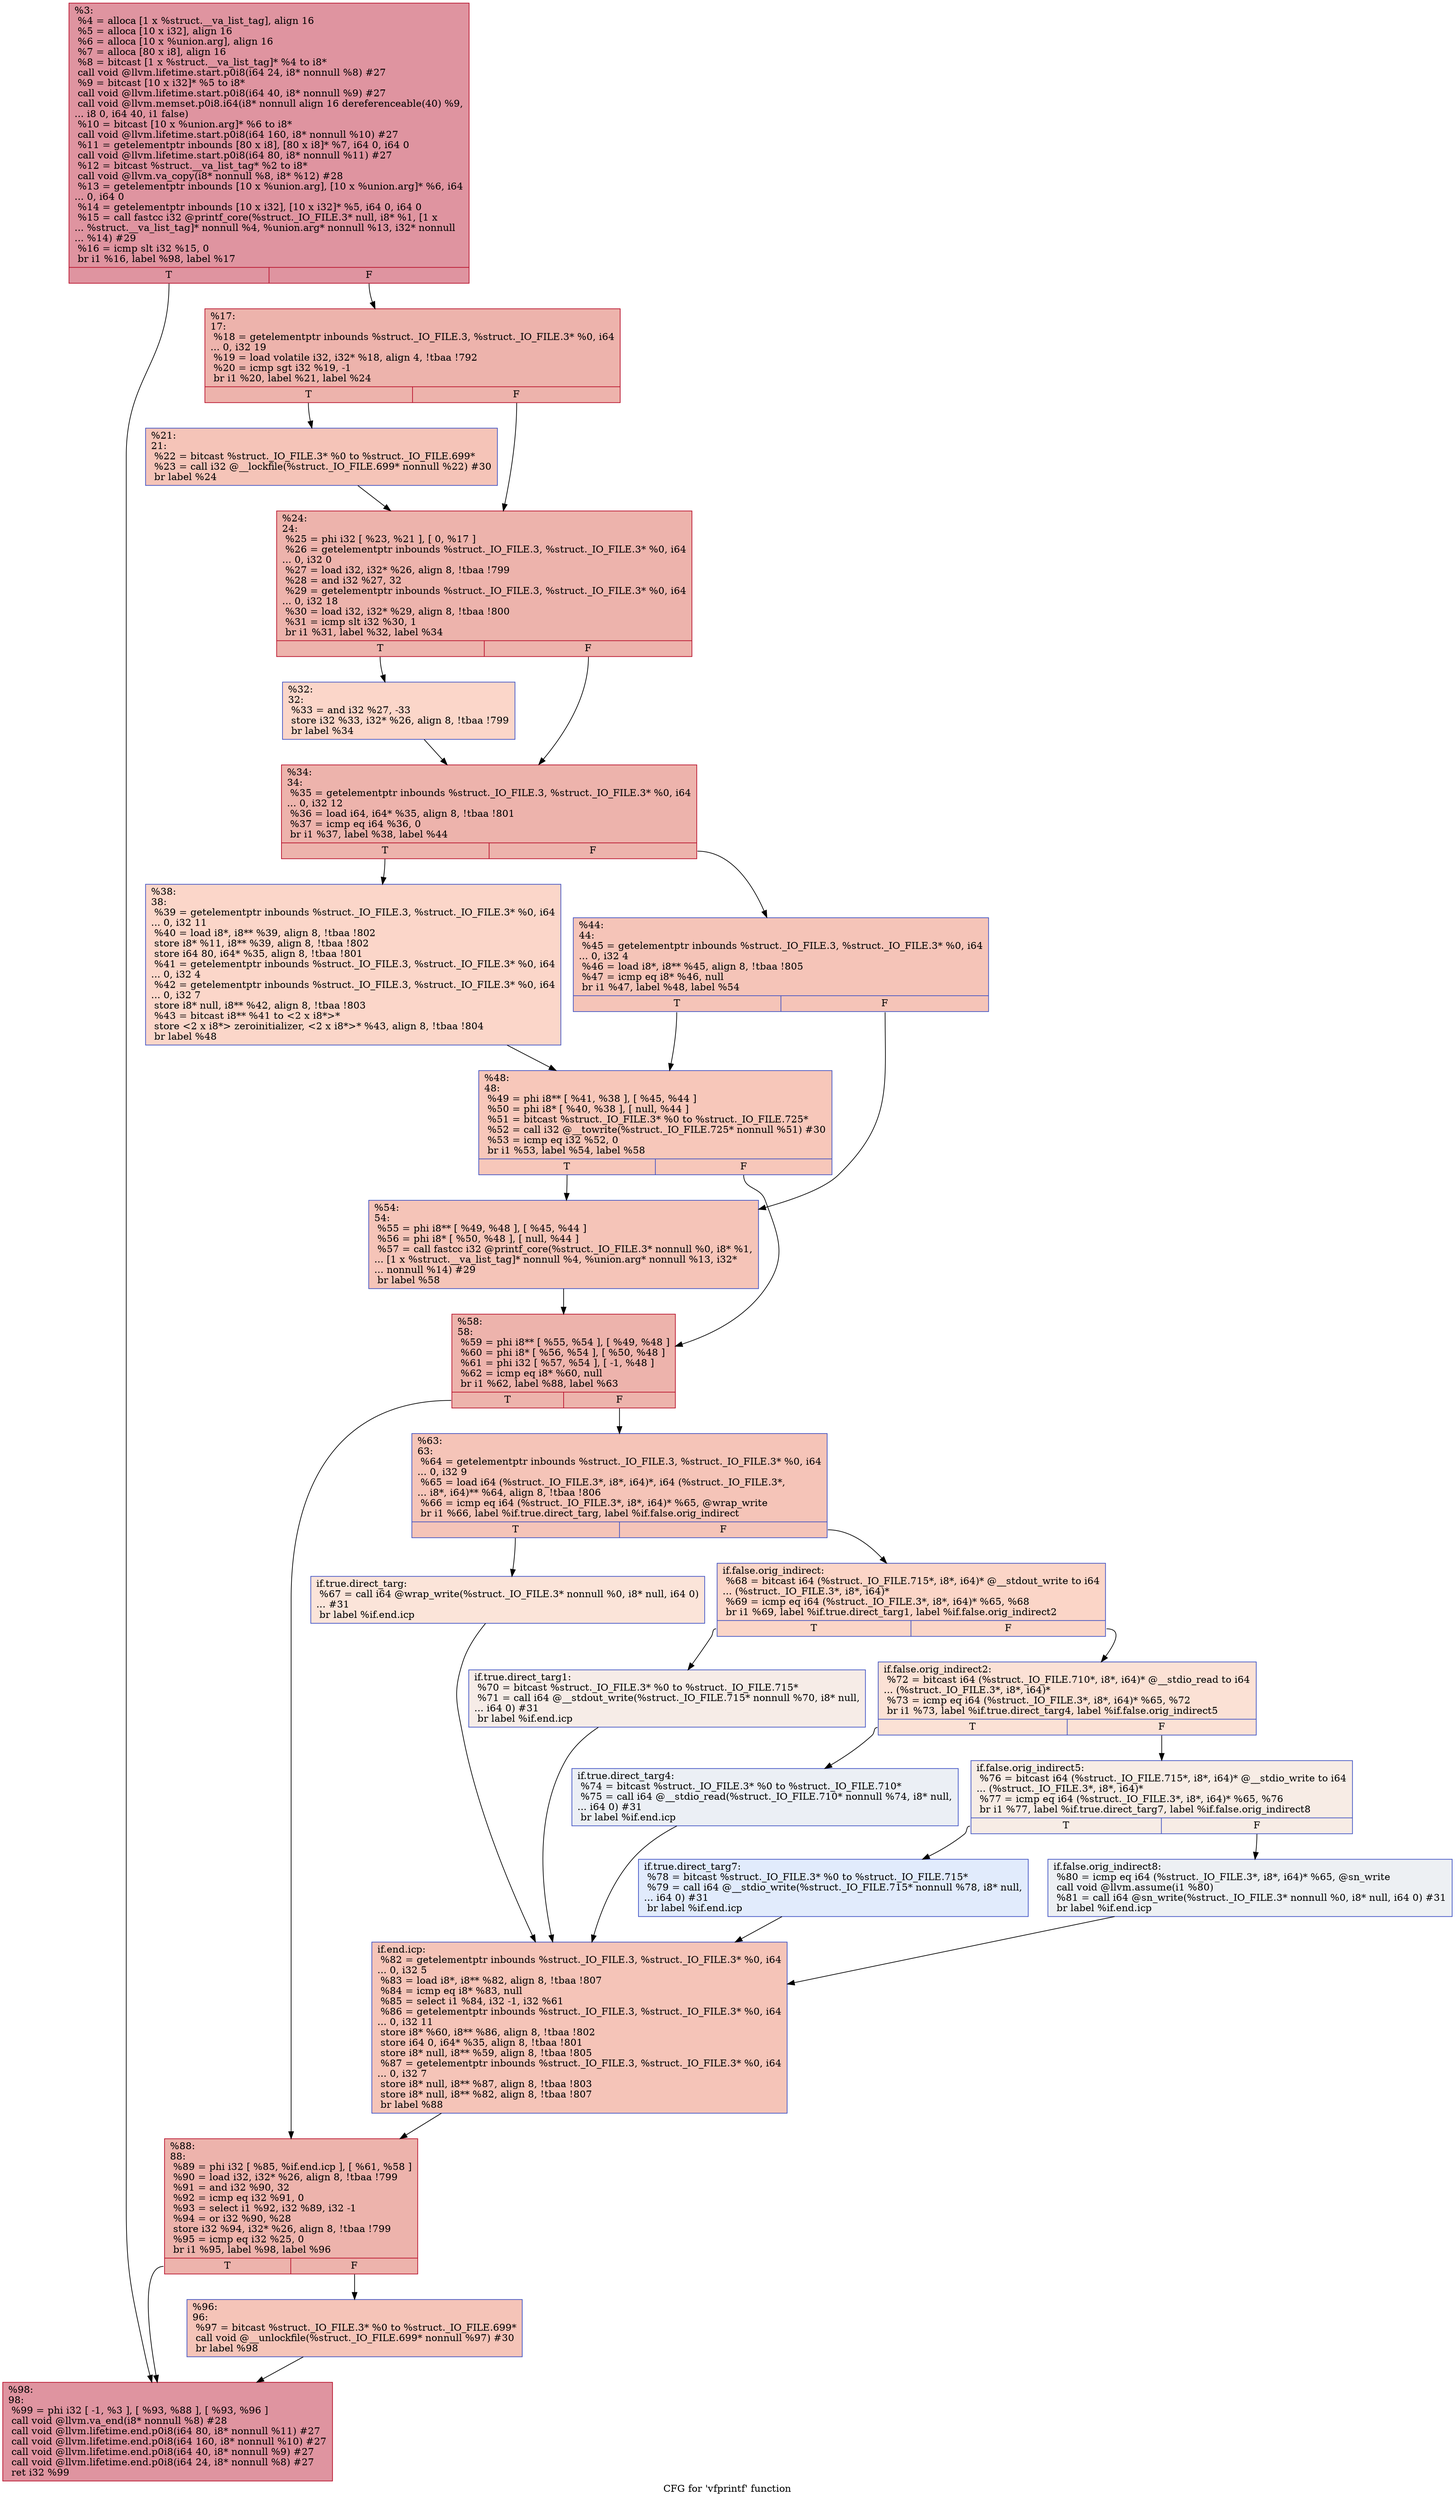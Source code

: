 digraph "CFG for 'vfprintf' function" {
	label="CFG for 'vfprintf' function";

	Node0x2477320 [shape=record,color="#b70d28ff", style=filled, fillcolor="#b70d2870",label="{%3:\l  %4 = alloca [1 x %struct.__va_list_tag], align 16\l  %5 = alloca [10 x i32], align 16\l  %6 = alloca [10 x %union.arg], align 16\l  %7 = alloca [80 x i8], align 16\l  %8 = bitcast [1 x %struct.__va_list_tag]* %4 to i8*\l  call void @llvm.lifetime.start.p0i8(i64 24, i8* nonnull %8) #27\l  %9 = bitcast [10 x i32]* %5 to i8*\l  call void @llvm.lifetime.start.p0i8(i64 40, i8* nonnull %9) #27\l  call void @llvm.memset.p0i8.i64(i8* nonnull align 16 dereferenceable(40) %9,\l... i8 0, i64 40, i1 false)\l  %10 = bitcast [10 x %union.arg]* %6 to i8*\l  call void @llvm.lifetime.start.p0i8(i64 160, i8* nonnull %10) #27\l  %11 = getelementptr inbounds [80 x i8], [80 x i8]* %7, i64 0, i64 0\l  call void @llvm.lifetime.start.p0i8(i64 80, i8* nonnull %11) #27\l  %12 = bitcast %struct.__va_list_tag* %2 to i8*\l  call void @llvm.va_copy(i8* nonnull %8, i8* %12) #28\l  %13 = getelementptr inbounds [10 x %union.arg], [10 x %union.arg]* %6, i64\l... 0, i64 0\l  %14 = getelementptr inbounds [10 x i32], [10 x i32]* %5, i64 0, i64 0\l  %15 = call fastcc i32 @printf_core(%struct._IO_FILE.3* null, i8* %1, [1 x\l... %struct.__va_list_tag]* nonnull %4, %union.arg* nonnull %13, i32* nonnull\l... %14) #29\l  %16 = icmp slt i32 %15, 0\l  br i1 %16, label %98, label %17\l|{<s0>T|<s1>F}}"];
	Node0x2477320:s0 -> Node0x2477d00;
	Node0x2477320:s1 -> Node0x2477620;
	Node0x2477620 [shape=record,color="#b70d28ff", style=filled, fillcolor="#d6524470",label="{%17:\l17:                                               \l  %18 = getelementptr inbounds %struct._IO_FILE.3, %struct._IO_FILE.3* %0, i64\l... 0, i32 19\l  %19 = load volatile i32, i32* %18, align 4, !tbaa !792\l  %20 = icmp sgt i32 %19, -1\l  br i1 %20, label %21, label %24\l|{<s0>T|<s1>F}}"];
	Node0x2477620:s0 -> Node0x2477670;
	Node0x2477620:s1 -> Node0x24776c0;
	Node0x2477670 [shape=record,color="#3d50c3ff", style=filled, fillcolor="#e97a5f70",label="{%21:\l21:                                               \l  %22 = bitcast %struct._IO_FILE.3* %0 to %struct._IO_FILE.699*\l  %23 = call i32 @__lockfile(%struct._IO_FILE.699* nonnull %22) #30\l  br label %24\l}"];
	Node0x2477670 -> Node0x24776c0;
	Node0x24776c0 [shape=record,color="#b70d28ff", style=filled, fillcolor="#d6524470",label="{%24:\l24:                                               \l  %25 = phi i32 [ %23, %21 ], [ 0, %17 ]\l  %26 = getelementptr inbounds %struct._IO_FILE.3, %struct._IO_FILE.3* %0, i64\l... 0, i32 0\l  %27 = load i32, i32* %26, align 8, !tbaa !799\l  %28 = and i32 %27, 32\l  %29 = getelementptr inbounds %struct._IO_FILE.3, %struct._IO_FILE.3* %0, i64\l... 0, i32 18\l  %30 = load i32, i32* %29, align 8, !tbaa !800\l  %31 = icmp slt i32 %30, 1\l  br i1 %31, label %32, label %34\l|{<s0>T|<s1>F}}"];
	Node0x24776c0:s0 -> Node0x2477710;
	Node0x24776c0:s1 -> Node0x2477760;
	Node0x2477710 [shape=record,color="#3d50c3ff", style=filled, fillcolor="#f6a38570",label="{%32:\l32:                                               \l  %33 = and i32 %27, -33\l  store i32 %33, i32* %26, align 8, !tbaa !799\l  br label %34\l}"];
	Node0x2477710 -> Node0x2477760;
	Node0x2477760 [shape=record,color="#b70d28ff", style=filled, fillcolor="#d6524470",label="{%34:\l34:                                               \l  %35 = getelementptr inbounds %struct._IO_FILE.3, %struct._IO_FILE.3* %0, i64\l... 0, i32 12\l  %36 = load i64, i64* %35, align 8, !tbaa !801\l  %37 = icmp eq i64 %36, 0\l  br i1 %37, label %38, label %44\l|{<s0>T|<s1>F}}"];
	Node0x2477760:s0 -> Node0x24777b0;
	Node0x2477760:s1 -> Node0x2477800;
	Node0x24777b0 [shape=record,color="#3d50c3ff", style=filled, fillcolor="#f6a38570",label="{%38:\l38:                                               \l  %39 = getelementptr inbounds %struct._IO_FILE.3, %struct._IO_FILE.3* %0, i64\l... 0, i32 11\l  %40 = load i8*, i8** %39, align 8, !tbaa !802\l  store i8* %11, i8** %39, align 8, !tbaa !802\l  store i64 80, i64* %35, align 8, !tbaa !801\l  %41 = getelementptr inbounds %struct._IO_FILE.3, %struct._IO_FILE.3* %0, i64\l... 0, i32 4\l  %42 = getelementptr inbounds %struct._IO_FILE.3, %struct._IO_FILE.3* %0, i64\l... 0, i32 7\l  store i8* null, i8** %42, align 8, !tbaa !803\l  %43 = bitcast i8** %41 to \<2 x i8*\>*\l  store \<2 x i8*\> zeroinitializer, \<2 x i8*\>* %43, align 8, !tbaa !804\l  br label %48\l}"];
	Node0x24777b0 -> Node0x2477850;
	Node0x2477800 [shape=record,color="#3d50c3ff", style=filled, fillcolor="#e97a5f70",label="{%44:\l44:                                               \l  %45 = getelementptr inbounds %struct._IO_FILE.3, %struct._IO_FILE.3* %0, i64\l... 0, i32 4\l  %46 = load i8*, i8** %45, align 8, !tbaa !805\l  %47 = icmp eq i8* %46, null\l  br i1 %47, label %48, label %54\l|{<s0>T|<s1>F}}"];
	Node0x2477800:s0 -> Node0x2477850;
	Node0x2477800:s1 -> Node0x24778a0;
	Node0x2477850 [shape=record,color="#3d50c3ff", style=filled, fillcolor="#ec7f6370",label="{%48:\l48:                                               \l  %49 = phi i8** [ %41, %38 ], [ %45, %44 ]\l  %50 = phi i8* [ %40, %38 ], [ null, %44 ]\l  %51 = bitcast %struct._IO_FILE.3* %0 to %struct._IO_FILE.725*\l  %52 = call i32 @__towrite(%struct._IO_FILE.725* nonnull %51) #30\l  %53 = icmp eq i32 %52, 0\l  br i1 %53, label %54, label %58\l|{<s0>T|<s1>F}}"];
	Node0x2477850:s0 -> Node0x24778a0;
	Node0x2477850:s1 -> Node0x24778f0;
	Node0x24778a0 [shape=record,color="#3d50c3ff", style=filled, fillcolor="#e97a5f70",label="{%54:\l54:                                               \l  %55 = phi i8** [ %49, %48 ], [ %45, %44 ]\l  %56 = phi i8* [ %50, %48 ], [ null, %44 ]\l  %57 = call fastcc i32 @printf_core(%struct._IO_FILE.3* nonnull %0, i8* %1,\l... [1 x %struct.__va_list_tag]* nonnull %4, %union.arg* nonnull %13, i32*\l... nonnull %14) #29\l  br label %58\l}"];
	Node0x24778a0 -> Node0x24778f0;
	Node0x24778f0 [shape=record,color="#b70d28ff", style=filled, fillcolor="#d6524470",label="{%58:\l58:                                               \l  %59 = phi i8** [ %55, %54 ], [ %49, %48 ]\l  %60 = phi i8* [ %56, %54 ], [ %50, %48 ]\l  %61 = phi i32 [ %57, %54 ], [ -1, %48 ]\l  %62 = icmp eq i8* %60, null\l  br i1 %62, label %88, label %63\l|{<s0>T|<s1>F}}"];
	Node0x24778f0:s0 -> Node0x2477c60;
	Node0x24778f0:s1 -> Node0x2477940;
	Node0x2477940 [shape=record,color="#3d50c3ff", style=filled, fillcolor="#e97a5f70",label="{%63:\l63:                                               \l  %64 = getelementptr inbounds %struct._IO_FILE.3, %struct._IO_FILE.3* %0, i64\l... 0, i32 9\l  %65 = load i64 (%struct._IO_FILE.3*, i8*, i64)*, i64 (%struct._IO_FILE.3*,\l... i8*, i64)** %64, align 8, !tbaa !806\l  %66 = icmp eq i64 (%struct._IO_FILE.3*, i8*, i64)* %65, @wrap_write\l  br i1 %66, label %if.true.direct_targ, label %if.false.orig_indirect\l|{<s0>T|<s1>F}}"];
	Node0x2477940:s0 -> Node0x2477990;
	Node0x2477940:s1 -> Node0x24779e0;
	Node0x2477990 [shape=record,color="#3d50c3ff", style=filled, fillcolor="#f5c1a970",label="{if.true.direct_targ:                              \l  %67 = call i64 @wrap_write(%struct._IO_FILE.3* nonnull %0, i8* null, i64 0)\l... #31\l  br label %if.end.icp\l}"];
	Node0x2477990 -> Node0x2477c10;
	Node0x24779e0 [shape=record,color="#3d50c3ff", style=filled, fillcolor="#f5a08170",label="{if.false.orig_indirect:                           \l  %68 = bitcast i64 (%struct._IO_FILE.715*, i8*, i64)* @__stdout_write to i64\l... (%struct._IO_FILE.3*, i8*, i64)*\l  %69 = icmp eq i64 (%struct._IO_FILE.3*, i8*, i64)* %65, %68\l  br i1 %69, label %if.true.direct_targ1, label %if.false.orig_indirect2\l|{<s0>T|<s1>F}}"];
	Node0x24779e0:s0 -> Node0x2477a30;
	Node0x24779e0:s1 -> Node0x2477a80;
	Node0x2477a30 [shape=record,color="#3d50c3ff", style=filled, fillcolor="#ead5c970",label="{if.true.direct_targ1:                             \l  %70 = bitcast %struct._IO_FILE.3* %0 to %struct._IO_FILE.715*\l  %71 = call i64 @__stdout_write(%struct._IO_FILE.715* nonnull %70, i8* null,\l... i64 0) #31\l  br label %if.end.icp\l}"];
	Node0x2477a30 -> Node0x2477c10;
	Node0x2477a80 [shape=record,color="#3d50c3ff", style=filled, fillcolor="#f7bca170",label="{if.false.orig_indirect2:                          \l  %72 = bitcast i64 (%struct._IO_FILE.710*, i8*, i64)* @__stdio_read to i64\l... (%struct._IO_FILE.3*, i8*, i64)*\l  %73 = icmp eq i64 (%struct._IO_FILE.3*, i8*, i64)* %65, %72\l  br i1 %73, label %if.true.direct_targ4, label %if.false.orig_indirect5\l|{<s0>T|<s1>F}}"];
	Node0x2477a80:s0 -> Node0x2477ad0;
	Node0x2477a80:s1 -> Node0x2477b20;
	Node0x2477ad0 [shape=record,color="#3d50c3ff", style=filled, fillcolor="#d1dae970",label="{if.true.direct_targ4:                             \l  %74 = bitcast %struct._IO_FILE.3* %0 to %struct._IO_FILE.710*\l  %75 = call i64 @__stdio_read(%struct._IO_FILE.710* nonnull %74, i8* null,\l... i64 0) #31\l  br label %if.end.icp\l}"];
	Node0x2477ad0 -> Node0x2477c10;
	Node0x2477b20 [shape=record,color="#3d50c3ff", style=filled, fillcolor="#ecd3c570",label="{if.false.orig_indirect5:                          \l  %76 = bitcast i64 (%struct._IO_FILE.715*, i8*, i64)* @__stdio_write to i64\l... (%struct._IO_FILE.3*, i8*, i64)*\l  %77 = icmp eq i64 (%struct._IO_FILE.3*, i8*, i64)* %65, %76\l  br i1 %77, label %if.true.direct_targ7, label %if.false.orig_indirect8\l|{<s0>T|<s1>F}}"];
	Node0x2477b20:s0 -> Node0x2477b70;
	Node0x2477b20:s1 -> Node0x2477bc0;
	Node0x2477b70 [shape=record,color="#3d50c3ff", style=filled, fillcolor="#bbd1f870",label="{if.true.direct_targ7:                             \l  %78 = bitcast %struct._IO_FILE.3* %0 to %struct._IO_FILE.715*\l  %79 = call i64 @__stdio_write(%struct._IO_FILE.715* nonnull %78, i8* null,\l... i64 0) #31\l  br label %if.end.icp\l}"];
	Node0x2477b70 -> Node0x2477c10;
	Node0x2477bc0 [shape=record,color="#3d50c3ff", style=filled, fillcolor="#d6dce470",label="{if.false.orig_indirect8:                          \l  %80 = icmp eq i64 (%struct._IO_FILE.3*, i8*, i64)* %65, @sn_write\l  call void @llvm.assume(i1 %80)\l  %81 = call i64 @sn_write(%struct._IO_FILE.3* nonnull %0, i8* null, i64 0) #31\l  br label %if.end.icp\l}"];
	Node0x2477bc0 -> Node0x2477c10;
	Node0x2477c10 [shape=record,color="#3d50c3ff", style=filled, fillcolor="#e97a5f70",label="{if.end.icp:                                       \l  %82 = getelementptr inbounds %struct._IO_FILE.3, %struct._IO_FILE.3* %0, i64\l... 0, i32 5\l  %83 = load i8*, i8** %82, align 8, !tbaa !807\l  %84 = icmp eq i8* %83, null\l  %85 = select i1 %84, i32 -1, i32 %61\l  %86 = getelementptr inbounds %struct._IO_FILE.3, %struct._IO_FILE.3* %0, i64\l... 0, i32 11\l  store i8* %60, i8** %86, align 8, !tbaa !802\l  store i64 0, i64* %35, align 8, !tbaa !801\l  store i8* null, i8** %59, align 8, !tbaa !805\l  %87 = getelementptr inbounds %struct._IO_FILE.3, %struct._IO_FILE.3* %0, i64\l... 0, i32 7\l  store i8* null, i8** %87, align 8, !tbaa !803\l  store i8* null, i8** %82, align 8, !tbaa !807\l  br label %88\l}"];
	Node0x2477c10 -> Node0x2477c60;
	Node0x2477c60 [shape=record,color="#b70d28ff", style=filled, fillcolor="#d6524470",label="{%88:\l88:                                               \l  %89 = phi i32 [ %85, %if.end.icp ], [ %61, %58 ]\l  %90 = load i32, i32* %26, align 8, !tbaa !799\l  %91 = and i32 %90, 32\l  %92 = icmp eq i32 %91, 0\l  %93 = select i1 %92, i32 %89, i32 -1\l  %94 = or i32 %90, %28\l  store i32 %94, i32* %26, align 8, !tbaa !799\l  %95 = icmp eq i32 %25, 0\l  br i1 %95, label %98, label %96\l|{<s0>T|<s1>F}}"];
	Node0x2477c60:s0 -> Node0x2477d00;
	Node0x2477c60:s1 -> Node0x2477cb0;
	Node0x2477cb0 [shape=record,color="#3d50c3ff", style=filled, fillcolor="#e97a5f70",label="{%96:\l96:                                               \l  %97 = bitcast %struct._IO_FILE.3* %0 to %struct._IO_FILE.699*\l  call void @__unlockfile(%struct._IO_FILE.699* nonnull %97) #30\l  br label %98\l}"];
	Node0x2477cb0 -> Node0x2477d00;
	Node0x2477d00 [shape=record,color="#b70d28ff", style=filled, fillcolor="#b70d2870",label="{%98:\l98:                                               \l  %99 = phi i32 [ -1, %3 ], [ %93, %88 ], [ %93, %96 ]\l  call void @llvm.va_end(i8* nonnull %8) #28\l  call void @llvm.lifetime.end.p0i8(i64 80, i8* nonnull %11) #27\l  call void @llvm.lifetime.end.p0i8(i64 160, i8* nonnull %10) #27\l  call void @llvm.lifetime.end.p0i8(i64 40, i8* nonnull %9) #27\l  call void @llvm.lifetime.end.p0i8(i64 24, i8* nonnull %8) #27\l  ret i32 %99\l}"];
}
